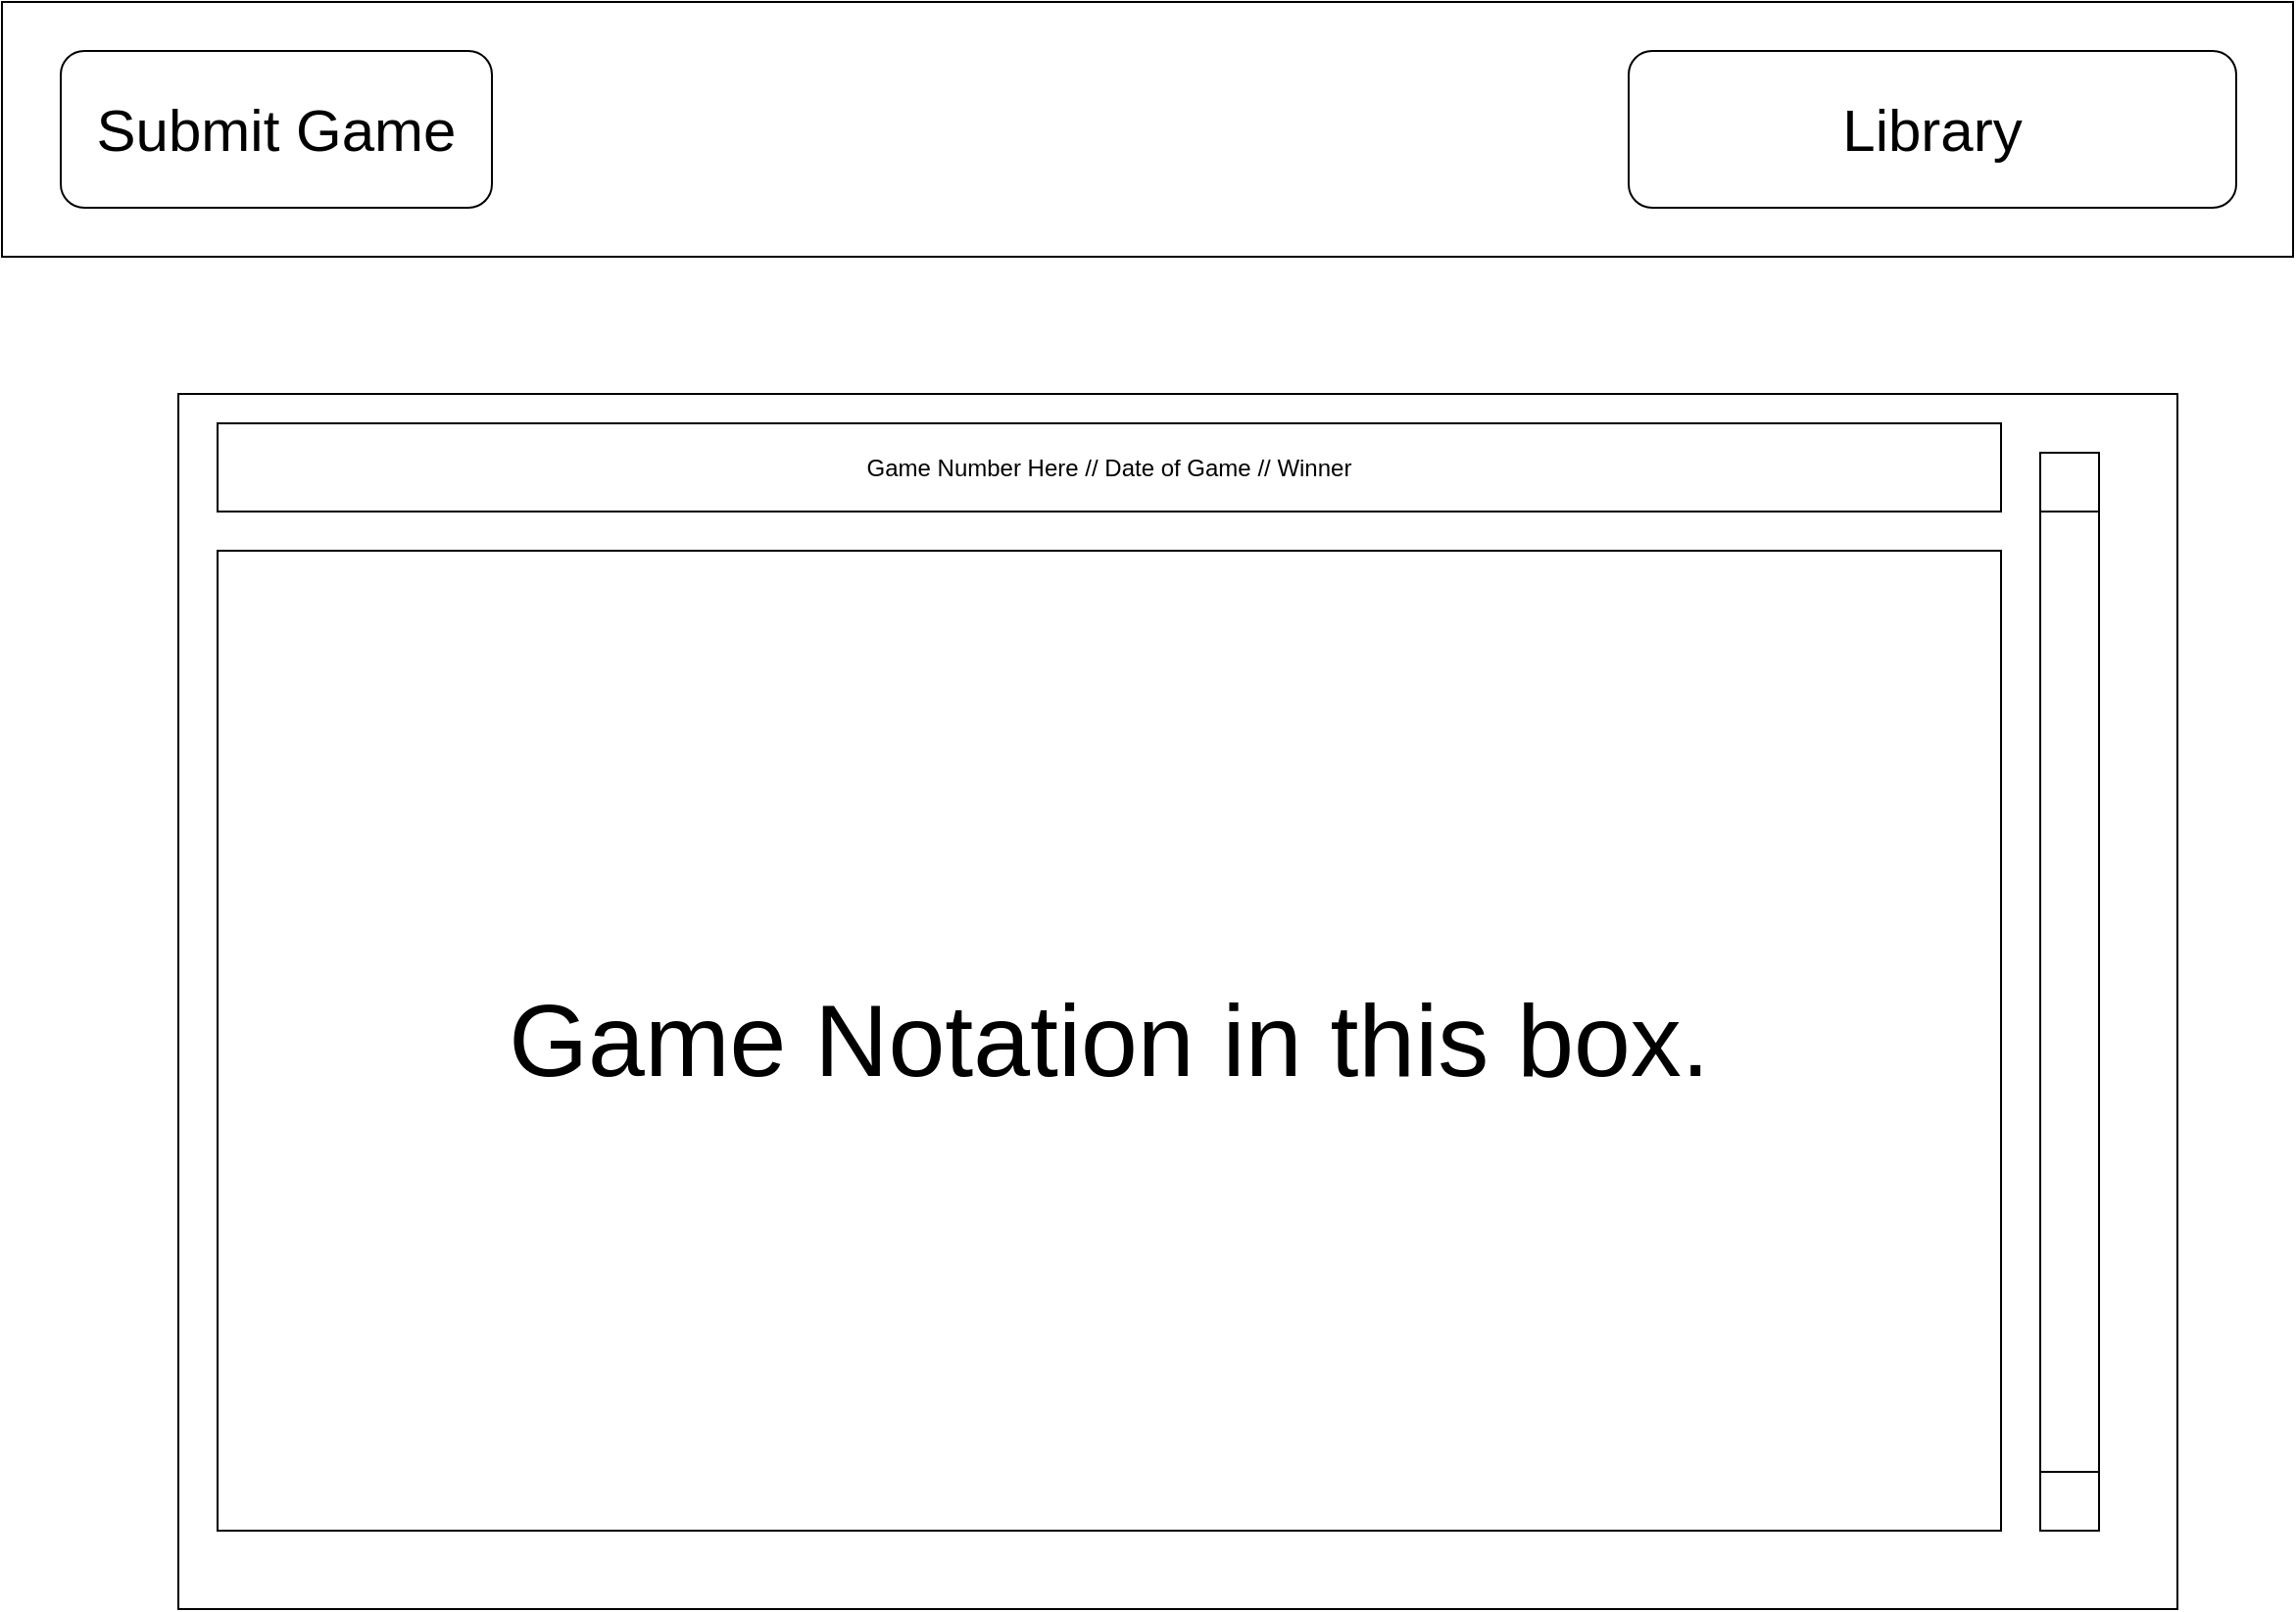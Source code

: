<mxfile version="22.1.9" type="github">
  <diagram name="Page-1" id="-_dRxD-CMfEydbS7bcmJ">
    <mxGraphModel dx="1436" dy="899" grid="1" gridSize="10" guides="1" tooltips="1" connect="1" arrows="1" fold="1" page="1" pageScale="1" pageWidth="1169" pageHeight="827" math="0" shadow="0">
      <root>
        <mxCell id="0" />
        <mxCell id="1" parent="0" />
        <mxCell id="yVvrD8yItzsmRmxKdgbD-3" value="Main" parent="0" />
        <mxCell id="yVvrD8yItzsmRmxKdgbD-4" value="" style="rounded=0;whiteSpace=wrap;html=1;" vertex="1" parent="yVvrD8yItzsmRmxKdgbD-3">
          <mxGeometry width="1169" height="130" as="geometry" />
        </mxCell>
        <mxCell id="yVvrD8yItzsmRmxKdgbD-5" value="&lt;font style=&quot;font-size: 30px;&quot;&gt;Library&lt;/font&gt;" style="rounded=1;whiteSpace=wrap;html=1;" vertex="1" parent="yVvrD8yItzsmRmxKdgbD-3">
          <mxGeometry x="830" y="25" width="310" height="80" as="geometry" />
        </mxCell>
        <mxCell id="yVvrD8yItzsmRmxKdgbD-21" value="&lt;font style=&quot;font-size: 30px;&quot;&gt;Submit Game&lt;/font&gt;" style="rounded=1;whiteSpace=wrap;html=1;" vertex="1" parent="yVvrD8yItzsmRmxKdgbD-3">
          <mxGeometry x="30" y="25" width="220" height="80" as="geometry" />
        </mxCell>
        <mxCell id="yVvrD8yItzsmRmxKdgbD-56" value="Input" parent="0" visible="0" />
        <mxCell id="yVvrD8yItzsmRmxKdgbD-57" value="" style="rounded=0;whiteSpace=wrap;html=1;" vertex="1" parent="yVvrD8yItzsmRmxKdgbD-56">
          <mxGeometry x="80" y="190" width="1020" height="620" as="geometry" />
        </mxCell>
        <mxCell id="yVvrD8yItzsmRmxKdgbD-58" value="insert PGN or FEN string here" style="rounded=0;whiteSpace=wrap;html=1;" vertex="1" parent="yVvrD8yItzsmRmxKdgbD-56">
          <mxGeometry x="120" y="230" width="700" height="30" as="geometry" />
        </mxCell>
        <mxCell id="yVvrD8yItzsmRmxKdgbD-59" value="FEN / PGN" style="rounded=1;whiteSpace=wrap;html=1;" vertex="1" parent="yVvrD8yItzsmRmxKdgbD-56">
          <mxGeometry x="120" y="290" width="120" height="30" as="geometry" />
        </mxCell>
        <mxCell id="yVvrD8yItzsmRmxKdgbD-60" value="insert date here" style="rounded=0;whiteSpace=wrap;html=1;" vertex="1" parent="yVvrD8yItzsmRmxKdgbD-56">
          <mxGeometry x="260" y="290" width="160" height="30" as="geometry" />
        </mxCell>
        <mxCell id="yVvrD8yItzsmRmxKdgbD-61" value="insert winner color here" style="rounded=0;whiteSpace=wrap;html=1;" vertex="1" parent="yVvrD8yItzsmRmxKdgbD-56">
          <mxGeometry x="440" y="290" width="160" height="30" as="geometry" />
        </mxCell>
        <mxCell id="yVvrD8yItzsmRmxKdgbD-62" value="&lt;b&gt;SUBMIT&lt;/b&gt;" style="rounded=1;whiteSpace=wrap;html=1;" vertex="1" parent="yVvrD8yItzsmRmxKdgbD-56">
          <mxGeometry x="700" y="290" width="120" height="30" as="geometry" />
        </mxCell>
        <mxCell id="yVvrD8yItzsmRmxKdgbD-63" value="Converted PGN / FEN text here" style="rounded=0;whiteSpace=wrap;html=1;" vertex="1" parent="yVvrD8yItzsmRmxKdgbD-56">
          <mxGeometry x="120" y="350" width="870" height="410" as="geometry" />
        </mxCell>
        <mxCell id="yVvrD8yItzsmRmxKdgbD-64" value="" style="rounded=0;whiteSpace=wrap;html=1;" vertex="1" parent="yVvrD8yItzsmRmxKdgbD-56">
          <mxGeometry x="1030" y="360" width="30" height="410" as="geometry" />
        </mxCell>
        <mxCell id="yVvrD8yItzsmRmxKdgbD-65" value="" style="rounded=0;whiteSpace=wrap;html=1;" vertex="1" parent="yVvrD8yItzsmRmxKdgbD-56">
          <mxGeometry x="1030" y="350" width="30" height="30" as="geometry" />
        </mxCell>
        <mxCell id="yVvrD8yItzsmRmxKdgbD-66" value="" style="rounded=0;whiteSpace=wrap;html=1;" vertex="1" parent="yVvrD8yItzsmRmxKdgbD-56">
          <mxGeometry x="1030" y="740" width="30" height="30" as="geometry" />
        </mxCell>
        <mxCell id="yVvrD8yItzsmRmxKdgbD-69" value="Games" parent="0" />
        <mxCell id="yVvrD8yItzsmRmxKdgbD-71" value="" style="rounded=0;whiteSpace=wrap;html=1;" vertex="1" parent="yVvrD8yItzsmRmxKdgbD-69">
          <mxGeometry x="90" y="200" width="1020" height="620" as="geometry" />
        </mxCell>
        <mxCell id="yVvrD8yItzsmRmxKdgbD-72" value="" style="rounded=0;whiteSpace=wrap;html=1;" vertex="1" parent="yVvrD8yItzsmRmxKdgbD-69">
          <mxGeometry x="1040" y="230" width="30" height="550" as="geometry" />
        </mxCell>
        <mxCell id="yVvrD8yItzsmRmxKdgbD-73" value="" style="rounded=0;whiteSpace=wrap;html=1;" vertex="1" parent="yVvrD8yItzsmRmxKdgbD-69">
          <mxGeometry x="1040" y="230" width="30" height="30" as="geometry" />
        </mxCell>
        <mxCell id="yVvrD8yItzsmRmxKdgbD-74" value="" style="rounded=0;whiteSpace=wrap;html=1;" vertex="1" parent="yVvrD8yItzsmRmxKdgbD-69">
          <mxGeometry x="1040" y="750" width="30" height="30" as="geometry" />
        </mxCell>
        <mxCell id="yVvrD8yItzsmRmxKdgbD-75" value="" style="rounded=0;whiteSpace=wrap;html=1;" vertex="1" parent="yVvrD8yItzsmRmxKdgbD-69">
          <mxGeometry x="120" y="230" width="890" height="550" as="geometry" />
        </mxCell>
        <mxCell id="yVvrD8yItzsmRmxKdgbD-76" value="&lt;font style=&quot;font-size: 26px;&quot;&gt;Number Here // Date Here // Winning Color Here&lt;/font&gt;" style="rounded=0;whiteSpace=wrap;html=1;align=center;" vertex="1" parent="yVvrD8yItzsmRmxKdgbD-69">
          <mxGeometry x="140" y="250" width="850" height="60" as="geometry" />
        </mxCell>
        <mxCell id="yVvrD8yItzsmRmxKdgbD-82" value="&lt;font style=&quot;font-size: 26px;&quot;&gt;Number Here // Date Here // Winning Color Here&lt;/font&gt;" style="rounded=0;whiteSpace=wrap;html=1;align=center;" vertex="1" parent="yVvrD8yItzsmRmxKdgbD-69">
          <mxGeometry x="140" y="330" width="850" height="60" as="geometry" />
        </mxCell>
        <mxCell id="yVvrD8yItzsmRmxKdgbD-83" value="&lt;font style=&quot;font-size: 26px;&quot;&gt;Number Here // Date Here // Winning Color Here&lt;/font&gt;" style="rounded=0;whiteSpace=wrap;html=1;align=center;" vertex="1" parent="yVvrD8yItzsmRmxKdgbD-69">
          <mxGeometry x="140" y="410" width="850" height="60" as="geometry" />
        </mxCell>
        <mxCell id="yVvrD8yItzsmRmxKdgbD-84" value="&lt;font style=&quot;font-size: 26px;&quot;&gt;Number Here // Date Here // Winning Color Here&lt;/font&gt;" style="rounded=0;whiteSpace=wrap;html=1;align=center;" vertex="1" parent="yVvrD8yItzsmRmxKdgbD-69">
          <mxGeometry x="140" y="490" width="850" height="60" as="geometry" />
        </mxCell>
        <mxCell id="yVvrD8yItzsmRmxKdgbD-85" value="&lt;font style=&quot;font-size: 26px;&quot;&gt;Number Here // Date Here // Winning Color Here&lt;/font&gt;" style="rounded=0;whiteSpace=wrap;html=1;align=center;" vertex="1" parent="yVvrD8yItzsmRmxKdgbD-69">
          <mxGeometry x="140" y="570" width="850" height="60" as="geometry" />
        </mxCell>
        <mxCell id="yVvrD8yItzsmRmxKdgbD-86" value="&lt;font style=&quot;font-size: 26px;&quot;&gt;Number Here // Date Here // Winning Color Here&lt;/font&gt;" style="rounded=0;whiteSpace=wrap;html=1;align=center;" vertex="1" parent="yVvrD8yItzsmRmxKdgbD-69">
          <mxGeometry x="140" y="650" width="850" height="60" as="geometry" />
        </mxCell>
        <mxCell id="yVvrD8yItzsmRmxKdgbD-87" value="Game" parent="0" />
        <mxCell id="yVvrD8yItzsmRmxKdgbD-89" value="" style="rounded=0;whiteSpace=wrap;html=1;" vertex="1" parent="yVvrD8yItzsmRmxKdgbD-87">
          <mxGeometry x="90" y="200" width="1020" height="620" as="geometry" />
        </mxCell>
        <mxCell id="yVvrD8yItzsmRmxKdgbD-90" value="" style="rounded=0;whiteSpace=wrap;html=1;" vertex="1" parent="yVvrD8yItzsmRmxKdgbD-87">
          <mxGeometry x="1040" y="230" width="30" height="550" as="geometry" />
        </mxCell>
        <mxCell id="yVvrD8yItzsmRmxKdgbD-91" value="" style="rounded=0;whiteSpace=wrap;html=1;" vertex="1" parent="yVvrD8yItzsmRmxKdgbD-87">
          <mxGeometry x="1040" y="230" width="30" height="30" as="geometry" />
        </mxCell>
        <mxCell id="yVvrD8yItzsmRmxKdgbD-92" value="" style="rounded=0;whiteSpace=wrap;html=1;" vertex="1" parent="yVvrD8yItzsmRmxKdgbD-87">
          <mxGeometry x="1040" y="750" width="30" height="30" as="geometry" />
        </mxCell>
        <mxCell id="yVvrD8yItzsmRmxKdgbD-93" value="&lt;font style=&quot;font-size: 52px;&quot;&gt;Game Notation in this box.&lt;/font&gt;" style="rounded=0;whiteSpace=wrap;html=1;" vertex="1" parent="yVvrD8yItzsmRmxKdgbD-87">
          <mxGeometry x="110" y="280" width="910" height="500" as="geometry" />
        </mxCell>
        <mxCell id="yVvrD8yItzsmRmxKdgbD-94" value="Game Number Here // Date of Game // Winner" style="rounded=0;whiteSpace=wrap;html=1;" vertex="1" parent="yVvrD8yItzsmRmxKdgbD-87">
          <mxGeometry x="110" y="215" width="910" height="45" as="geometry" />
        </mxCell>
      </root>
    </mxGraphModel>
  </diagram>
</mxfile>
